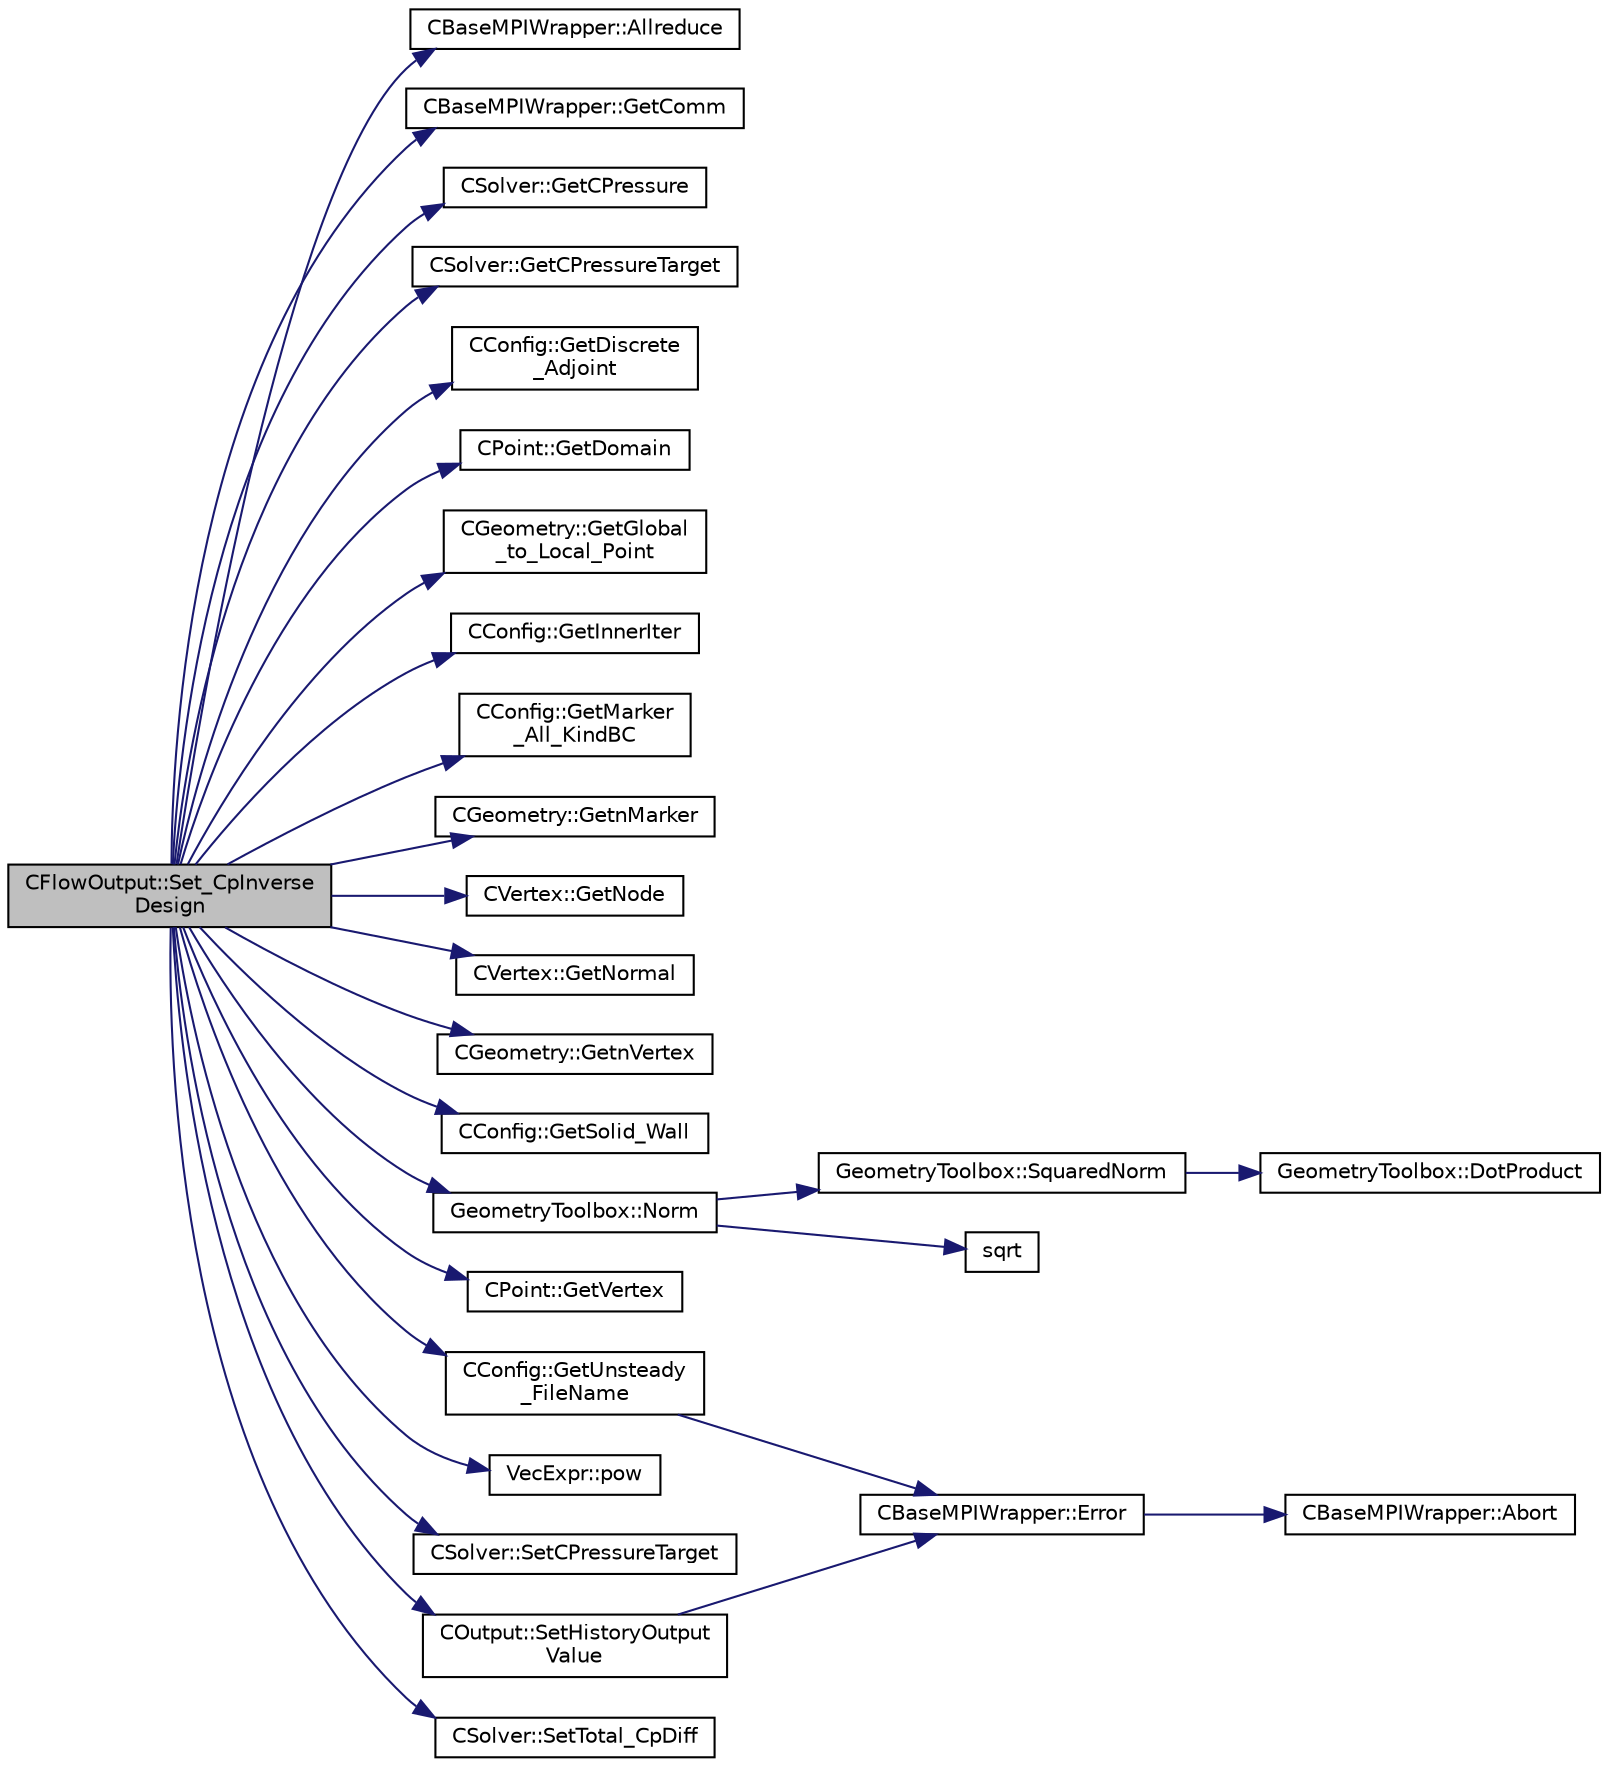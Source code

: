 digraph "CFlowOutput::Set_CpInverseDesign"
{
 // LATEX_PDF_SIZE
  edge [fontname="Helvetica",fontsize="10",labelfontname="Helvetica",labelfontsize="10"];
  node [fontname="Helvetica",fontsize="10",shape=record];
  rankdir="LR";
  Node1 [label="CFlowOutput::Set_CpInverse\lDesign",height=0.2,width=0.4,color="black", fillcolor="grey75", style="filled", fontcolor="black",tooltip="Set CP inverse design output field values (and also into the solver)."];
  Node1 -> Node2 [color="midnightblue",fontsize="10",style="solid",fontname="Helvetica"];
  Node2 [label="CBaseMPIWrapper::Allreduce",height=0.2,width=0.4,color="black", fillcolor="white", style="filled",URL="$classCBaseMPIWrapper.html#a381d4b3738c09d92ee1ae9f89715b541",tooltip=" "];
  Node1 -> Node3 [color="midnightblue",fontsize="10",style="solid",fontname="Helvetica"];
  Node3 [label="CBaseMPIWrapper::GetComm",height=0.2,width=0.4,color="black", fillcolor="white", style="filled",URL="$classCBaseMPIWrapper.html#a8154391fc3522954802889d81d4ef5da",tooltip=" "];
  Node1 -> Node4 [color="midnightblue",fontsize="10",style="solid",fontname="Helvetica"];
  Node4 [label="CSolver::GetCPressure",height=0.2,width=0.4,color="black", fillcolor="white", style="filled",URL="$classCSolver.html#a9a2a4988173741204da7e3346c31fefc",tooltip="A virtual member."];
  Node1 -> Node5 [color="midnightblue",fontsize="10",style="solid",fontname="Helvetica"];
  Node5 [label="CSolver::GetCPressureTarget",height=0.2,width=0.4,color="black", fillcolor="white", style="filled",URL="$classCSolver.html#a12f4fba8541b4798184a829321c983af",tooltip="A virtual member."];
  Node1 -> Node6 [color="midnightblue",fontsize="10",style="solid",fontname="Helvetica"];
  Node6 [label="CConfig::GetDiscrete\l_Adjoint",height=0.2,width=0.4,color="black", fillcolor="white", style="filled",URL="$classCConfig.html#ab3928c4e6debcf50dcd0d38985f6980c",tooltip="Get the indicator whether we are solving an discrete adjoint problem."];
  Node1 -> Node7 [color="midnightblue",fontsize="10",style="solid",fontname="Helvetica"];
  Node7 [label="CPoint::GetDomain",height=0.2,width=0.4,color="black", fillcolor="white", style="filled",URL="$classCPoint.html#aa58a27b602e47ddcad22ae74a5c6bc81",tooltip="For parallel computation, its indicates if a point must be computed or not."];
  Node1 -> Node8 [color="midnightblue",fontsize="10",style="solid",fontname="Helvetica"];
  Node8 [label="CGeometry::GetGlobal\l_to_Local_Point",height=0.2,width=0.4,color="black", fillcolor="white", style="filled",URL="$classCGeometry.html#a6b44ca6618da53444192bbd3329dea18",tooltip="A virtual member."];
  Node1 -> Node9 [color="midnightblue",fontsize="10",style="solid",fontname="Helvetica"];
  Node9 [label="CConfig::GetInnerIter",height=0.2,width=0.4,color="black", fillcolor="white", style="filled",URL="$classCConfig.html#a079a90396222697f01e0c365285c915d",tooltip="Get the current FSI iteration number."];
  Node1 -> Node10 [color="midnightblue",fontsize="10",style="solid",fontname="Helvetica"];
  Node10 [label="CConfig::GetMarker\l_All_KindBC",height=0.2,width=0.4,color="black", fillcolor="white", style="filled",URL="$classCConfig.html#ae003cd8f406eaaa91849a774c9a20730",tooltip="Get the kind of boundary for each marker."];
  Node1 -> Node11 [color="midnightblue",fontsize="10",style="solid",fontname="Helvetica"];
  Node11 [label="CGeometry::GetnMarker",height=0.2,width=0.4,color="black", fillcolor="white", style="filled",URL="$classCGeometry.html#ad2f9fe832b72d5a032d709d25879bbd2",tooltip="Get number of markers."];
  Node1 -> Node12 [color="midnightblue",fontsize="10",style="solid",fontname="Helvetica"];
  Node12 [label="CVertex::GetNode",height=0.2,width=0.4,color="black", fillcolor="white", style="filled",URL="$classCVertex.html#ad568da06e7191358d3a09a1bee71cdb5",tooltip="Get the node of the vertex."];
  Node1 -> Node13 [color="midnightblue",fontsize="10",style="solid",fontname="Helvetica"];
  Node13 [label="CVertex::GetNormal",height=0.2,width=0.4,color="black", fillcolor="white", style="filled",URL="$classCVertex.html#a57cacfe764770e6c0e54c278cb584f7c",tooltip="Copy the the normal vector of a face."];
  Node1 -> Node14 [color="midnightblue",fontsize="10",style="solid",fontname="Helvetica"];
  Node14 [label="CGeometry::GetnVertex",height=0.2,width=0.4,color="black", fillcolor="white", style="filled",URL="$classCGeometry.html#a00b7f7e71ff42bd38f39147366dd093a",tooltip="Get number of vertices."];
  Node1 -> Node15 [color="midnightblue",fontsize="10",style="solid",fontname="Helvetica"];
  Node15 [label="CConfig::GetSolid_Wall",height=0.2,width=0.4,color="black", fillcolor="white", style="filled",URL="$classCConfig.html#a1e07d3641838843be05ed58424d39f4f",tooltip="Determines whether a marker with index iMarker is a solid boundary."];
  Node1 -> Node16 [color="midnightblue",fontsize="10",style="solid",fontname="Helvetica"];
  Node16 [label="CConfig::GetUnsteady\l_FileName",height=0.2,width=0.4,color="black", fillcolor="white", style="filled",URL="$classCConfig.html#aace1a22e7f0858d832499e72a1415cd4",tooltip="Augment the input filename with the iteration number for an unsteady file."];
  Node16 -> Node17 [color="midnightblue",fontsize="10",style="solid",fontname="Helvetica"];
  Node17 [label="CBaseMPIWrapper::Error",height=0.2,width=0.4,color="black", fillcolor="white", style="filled",URL="$classCBaseMPIWrapper.html#a04457c47629bda56704e6a8804833eeb",tooltip=" "];
  Node17 -> Node18 [color="midnightblue",fontsize="10",style="solid",fontname="Helvetica"];
  Node18 [label="CBaseMPIWrapper::Abort",height=0.2,width=0.4,color="black", fillcolor="white", style="filled",URL="$classCBaseMPIWrapper.html#af7297d861dca86b45cf561b6ab642e8f",tooltip=" "];
  Node1 -> Node19 [color="midnightblue",fontsize="10",style="solid",fontname="Helvetica"];
  Node19 [label="CPoint::GetVertex",height=0.2,width=0.4,color="black", fillcolor="white", style="filled",URL="$classCPoint.html#aa23a2b42b38e6d611038eeafdb7051d0",tooltip="Get the vertex that compose the control volume for a marker."];
  Node1 -> Node20 [color="midnightblue",fontsize="10",style="solid",fontname="Helvetica"];
  Node20 [label="GeometryToolbox::Norm",height=0.2,width=0.4,color="black", fillcolor="white", style="filled",URL="$group__GeometryToolbox.html#gad8b24e50333c9a8378f7abf18222f36a",tooltip=" "];
  Node20 -> Node21 [color="midnightblue",fontsize="10",style="solid",fontname="Helvetica"];
  Node21 [label="sqrt",height=0.2,width=0.4,color="black", fillcolor="white", style="filled",URL="$group__SIMD.html#ga54a1925ab40fb4249ea255072520de35",tooltip=" "];
  Node20 -> Node22 [color="midnightblue",fontsize="10",style="solid",fontname="Helvetica"];
  Node22 [label="GeometryToolbox::SquaredNorm",height=0.2,width=0.4,color="black", fillcolor="white", style="filled",URL="$group__GeometryToolbox.html#ga98c9b9314cc6352c9bba49b8cfb4b056",tooltip=" "];
  Node22 -> Node23 [color="midnightblue",fontsize="10",style="solid",fontname="Helvetica"];
  Node23 [label="GeometryToolbox::DotProduct",height=0.2,width=0.4,color="black", fillcolor="white", style="filled",URL="$group__GeometryToolbox.html#ga7ec3e1e20fab73dbf0159fe38492cc89",tooltip=" "];
  Node1 -> Node24 [color="midnightblue",fontsize="10",style="solid",fontname="Helvetica"];
  Node24 [label="VecExpr::pow",height=0.2,width=0.4,color="black", fillcolor="white", style="filled",URL="$group__VecExpr.html#ga7fb255e1f2a1773d3cc6ff7bee1aadd2",tooltip=" "];
  Node1 -> Node25 [color="midnightblue",fontsize="10",style="solid",fontname="Helvetica"];
  Node25 [label="CSolver::SetCPressureTarget",height=0.2,width=0.4,color="black", fillcolor="white", style="filled",URL="$classCSolver.html#a6246d451b0c8bc7082ffdcc644e56258",tooltip="A virtual member."];
  Node1 -> Node26 [color="midnightblue",fontsize="10",style="solid",fontname="Helvetica"];
  Node26 [label="COutput::SetHistoryOutput\lValue",height=0.2,width=0.4,color="black", fillcolor="white", style="filled",URL="$classCOutput.html#a1c1f836992f419544472329a44b8836e",tooltip="Set the value of a history output field."];
  Node26 -> Node17 [color="midnightblue",fontsize="10",style="solid",fontname="Helvetica"];
  Node1 -> Node27 [color="midnightblue",fontsize="10",style="solid",fontname="Helvetica"];
  Node27 [label="CSolver::SetTotal_CpDiff",height=0.2,width=0.4,color="black", fillcolor="white", style="filled",URL="$classCSolver.html#ae1ee3222205bf1c4da004950d809db4a",tooltip="A virtual member."];
}
